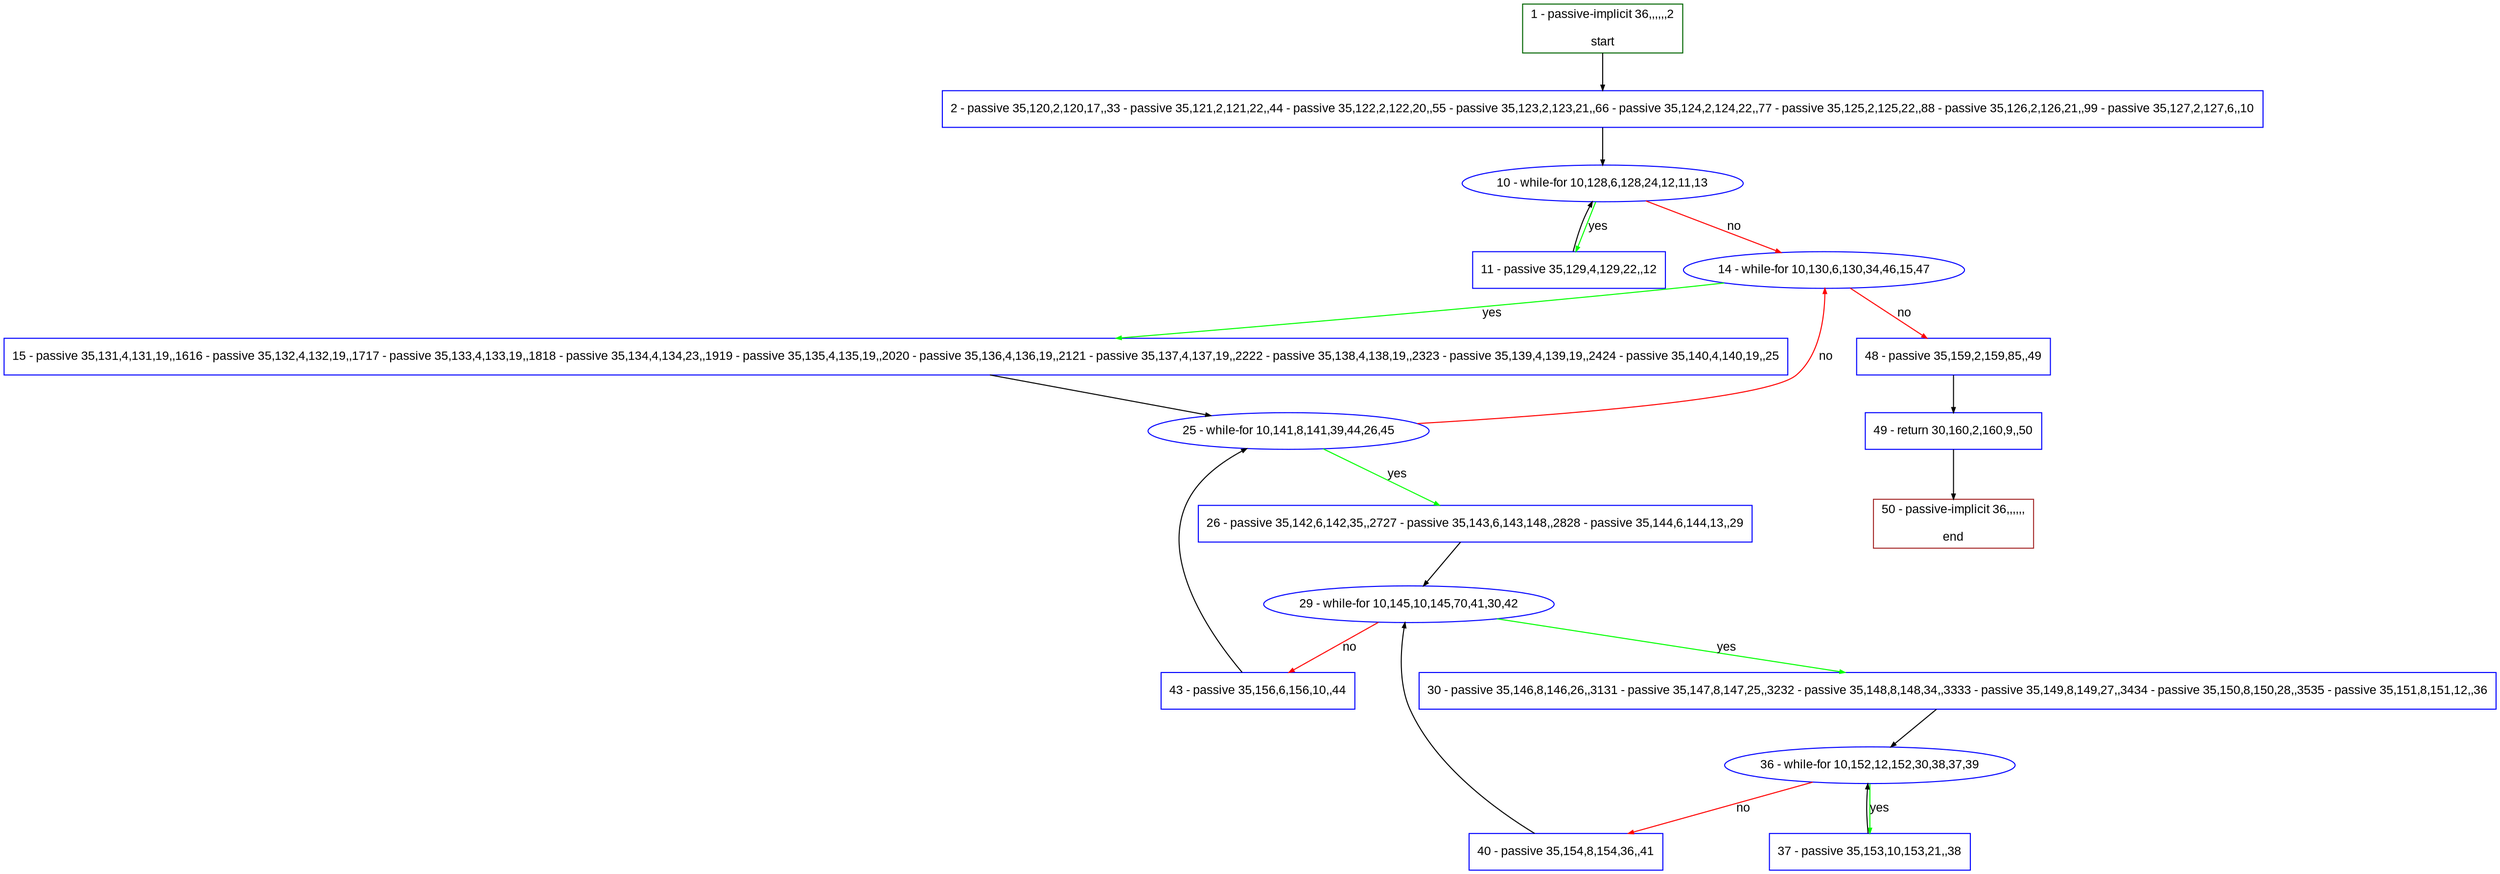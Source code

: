 digraph "" {
  graph [pack="true", label="", fontsize="12", packmode="clust", fontname="Arial", fillcolor="#FFFFCC", bgcolor="white", style="rounded,filled", compound="true"];
  node [node_initialized="no", label="", color="grey", fontsize="12", fillcolor="white", fontname="Arial", style="filled", shape="rectangle", compound="true", fixedsize="false"];
  edge [fontcolor="black", arrowhead="normal", arrowtail="none", arrowsize="0.5", ltail="", label="", color="black", fontsize="12", lhead="", fontname="Arial", dir="forward", compound="true"];
  __N1 [label="2 - passive 35,120,2,120,17,,33 - passive 35,121,2,121,22,,44 - passive 35,122,2,122,20,,55 - passive 35,123,2,123,21,,66 - passive 35,124,2,124,22,,77 - passive 35,125,2,125,22,,88 - passive 35,126,2,126,21,,99 - passive 35,127,2,127,6,,10", color="#0000ff", fillcolor="#ffffff", style="filled", shape="box"];
  __N2 [label="1 - passive-implicit 36,,,,,,2\n\nstart", color="#006400", fillcolor="#ffffff", style="filled", shape="box"];
  __N3 [label="10 - while-for 10,128,6,128,24,12,11,13", color="#0000ff", fillcolor="#ffffff", style="filled", shape="oval"];
  __N4 [label="11 - passive 35,129,4,129,22,,12", color="#0000ff", fillcolor="#ffffff", style="filled", shape="box"];
  __N5 [label="14 - while-for 10,130,6,130,34,46,15,47", color="#0000ff", fillcolor="#ffffff", style="filled", shape="oval"];
  __N6 [label="15 - passive 35,131,4,131,19,,1616 - passive 35,132,4,132,19,,1717 - passive 35,133,4,133,19,,1818 - passive 35,134,4,134,23,,1919 - passive 35,135,4,135,19,,2020 - passive 35,136,4,136,19,,2121 - passive 35,137,4,137,19,,2222 - passive 35,138,4,138,19,,2323 - passive 35,139,4,139,19,,2424 - passive 35,140,4,140,19,,25", color="#0000ff", fillcolor="#ffffff", style="filled", shape="box"];
  __N7 [label="48 - passive 35,159,2,159,85,,49", color="#0000ff", fillcolor="#ffffff", style="filled", shape="box"];
  __N8 [label="25 - while-for 10,141,8,141,39,44,26,45", color="#0000ff", fillcolor="#ffffff", style="filled", shape="oval"];
  __N9 [label="26 - passive 35,142,6,142,35,,2727 - passive 35,143,6,143,148,,2828 - passive 35,144,6,144,13,,29", color="#0000ff", fillcolor="#ffffff", style="filled", shape="box"];
  __N10 [label="29 - while-for 10,145,10,145,70,41,30,42", color="#0000ff", fillcolor="#ffffff", style="filled", shape="oval"];
  __N11 [label="30 - passive 35,146,8,146,26,,3131 - passive 35,147,8,147,25,,3232 - passive 35,148,8,148,34,,3333 - passive 35,149,8,149,27,,3434 - passive 35,150,8,150,28,,3535 - passive 35,151,8,151,12,,36", color="#0000ff", fillcolor="#ffffff", style="filled", shape="box"];
  __N12 [label="43 - passive 35,156,6,156,10,,44", color="#0000ff", fillcolor="#ffffff", style="filled", shape="box"];
  __N13 [label="36 - while-for 10,152,12,152,30,38,37,39", color="#0000ff", fillcolor="#ffffff", style="filled", shape="oval"];
  __N14 [label="37 - passive 35,153,10,153,21,,38", color="#0000ff", fillcolor="#ffffff", style="filled", shape="box"];
  __N15 [label="40 - passive 35,154,8,154,36,,41", color="#0000ff", fillcolor="#ffffff", style="filled", shape="box"];
  __N16 [label="49 - return 30,160,2,160,9,,50", color="#0000ff", fillcolor="#ffffff", style="filled", shape="box"];
  __N17 [label="50 - passive-implicit 36,,,,,,\n\nend", color="#a52a2a", fillcolor="#ffffff", style="filled", shape="box"];
  __N2 -> __N1 [arrowhead="normal", arrowtail="none", color="#000000", label="", dir="forward"];
  __N1 -> __N3 [arrowhead="normal", arrowtail="none", color="#000000", label="", dir="forward"];
  __N3 -> __N4 [arrowhead="normal", arrowtail="none", color="#00ff00", label="yes", dir="forward"];
  __N4 -> __N3 [arrowhead="normal", arrowtail="none", color="#000000", label="", dir="forward"];
  __N3 -> __N5 [arrowhead="normal", arrowtail="none", color="#ff0000", label="no", dir="forward"];
  __N5 -> __N6 [arrowhead="normal", arrowtail="none", color="#00ff00", label="yes", dir="forward"];
  __N5 -> __N7 [arrowhead="normal", arrowtail="none", color="#ff0000", label="no", dir="forward"];
  __N6 -> __N8 [arrowhead="normal", arrowtail="none", color="#000000", label="", dir="forward"];
  __N8 -> __N5 [arrowhead="normal", arrowtail="none", color="#ff0000", label="no", dir="forward"];
  __N8 -> __N9 [arrowhead="normal", arrowtail="none", color="#00ff00", label="yes", dir="forward"];
  __N9 -> __N10 [arrowhead="normal", arrowtail="none", color="#000000", label="", dir="forward"];
  __N10 -> __N11 [arrowhead="normal", arrowtail="none", color="#00ff00", label="yes", dir="forward"];
  __N10 -> __N12 [arrowhead="normal", arrowtail="none", color="#ff0000", label="no", dir="forward"];
  __N11 -> __N13 [arrowhead="normal", arrowtail="none", color="#000000", label="", dir="forward"];
  __N13 -> __N14 [arrowhead="normal", arrowtail="none", color="#00ff00", label="yes", dir="forward"];
  __N14 -> __N13 [arrowhead="normal", arrowtail="none", color="#000000", label="", dir="forward"];
  __N13 -> __N15 [arrowhead="normal", arrowtail="none", color="#ff0000", label="no", dir="forward"];
  __N15 -> __N10 [arrowhead="normal", arrowtail="none", color="#000000", label="", dir="forward"];
  __N12 -> __N8 [arrowhead="normal", arrowtail="none", color="#000000", label="", dir="forward"];
  __N7 -> __N16 [arrowhead="normal", arrowtail="none", color="#000000", label="", dir="forward"];
  __N16 -> __N17 [arrowhead="normal", arrowtail="none", color="#000000", label="", dir="forward"];
}
